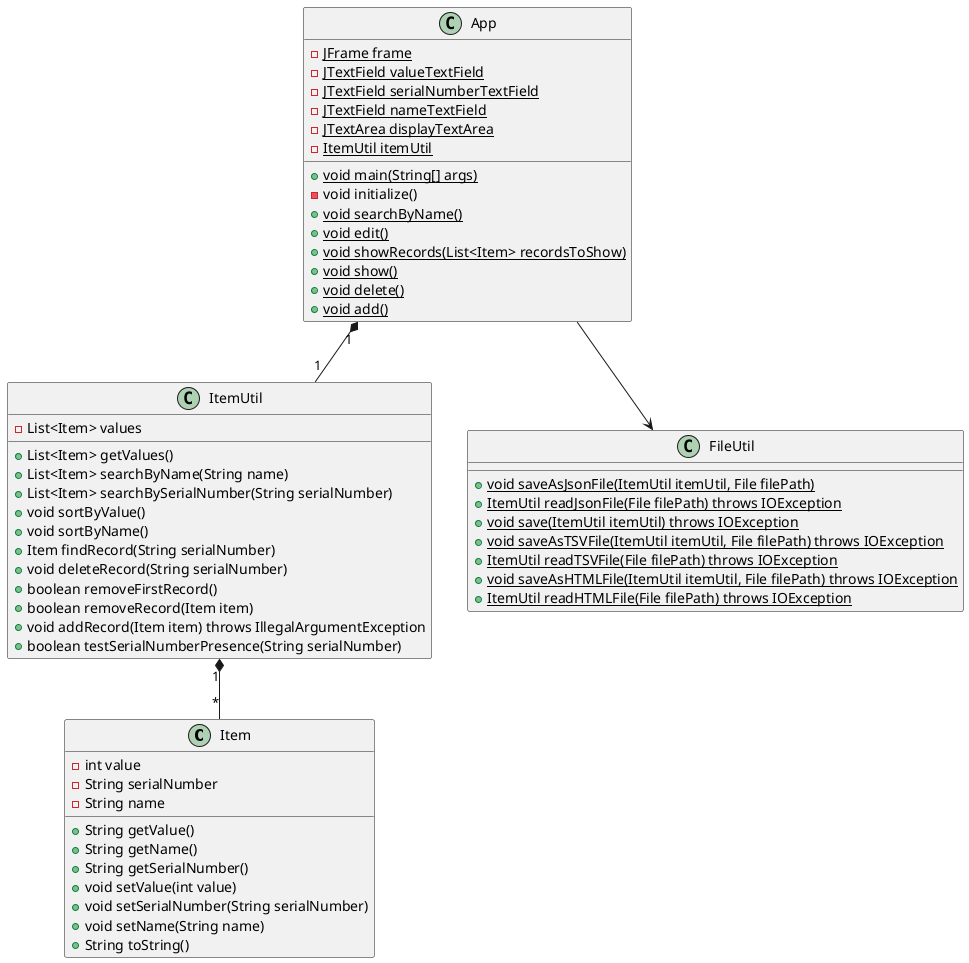@startuml
class Item{
   - int value
   - String serialNumber
   - String name
   + String getValue()
   + String getName()
   + String getSerialNumber()
   + void setValue(int value)
   + void setSerialNumber(String serialNumber)
   + void setName(String name)
   + String toString()
}

class ItemUtil{
   - List<Item> values
   + List<Item> getValues()
   + List<Item> searchByName(String name)
   + List<Item> searchBySerialNumber(String serialNumber)
   + void sortByValue()
   + void sortByName()
   + Item findRecord(String serialNumber)
   + void deleteRecord(String serialNumber)
   + boolean removeFirstRecord()
   + boolean removeRecord(Item item)
   + void addRecord(Item item) throws IllegalArgumentException
   + boolean testSerialNumberPresence(String serialNumber)
}

class FileUtil{
   + {static} void saveAsJsonFile(ItemUtil itemUtil, File filePath)
   + {static}ItemUtil readJsonFile(File filePath) throws IOException
   + {static}void save(ItemUtil itemUtil) throws IOException
   + {static}void saveAsTSVFile(ItemUtil itemUtil, File filePath) throws IOException
   + {static}ItemUtil readTSVFile(File filePath) throws IOException
   + {static}void saveAsHTMLFile(ItemUtil itemUtil, File filePath) throws IOException
   + {static}ItemUtil readHTMLFile(File filePath) throws IOException
}
class App{
  - {static} JFrame frame
  - {static} JTextField valueTextField
  - {static} JTextField serialNumberTextField
  - {static} JTextField nameTextField
  - {static} JTextArea displayTextArea
  - {static} ItemUtil itemUtil
  + {static} void main(String[] args)
  - void initialize()
  + {static}void searchByName()
  + {static}void edit()
  + {static} void showRecords(List<Item> recordsToShow)
  + {static}void show()
  + {static} void delete()
  + {static}void add()
}
ItemUtil "1" *-- "*" Item
App --> FileUtil
App "1" *-- "1" ItemUtil
@enduml